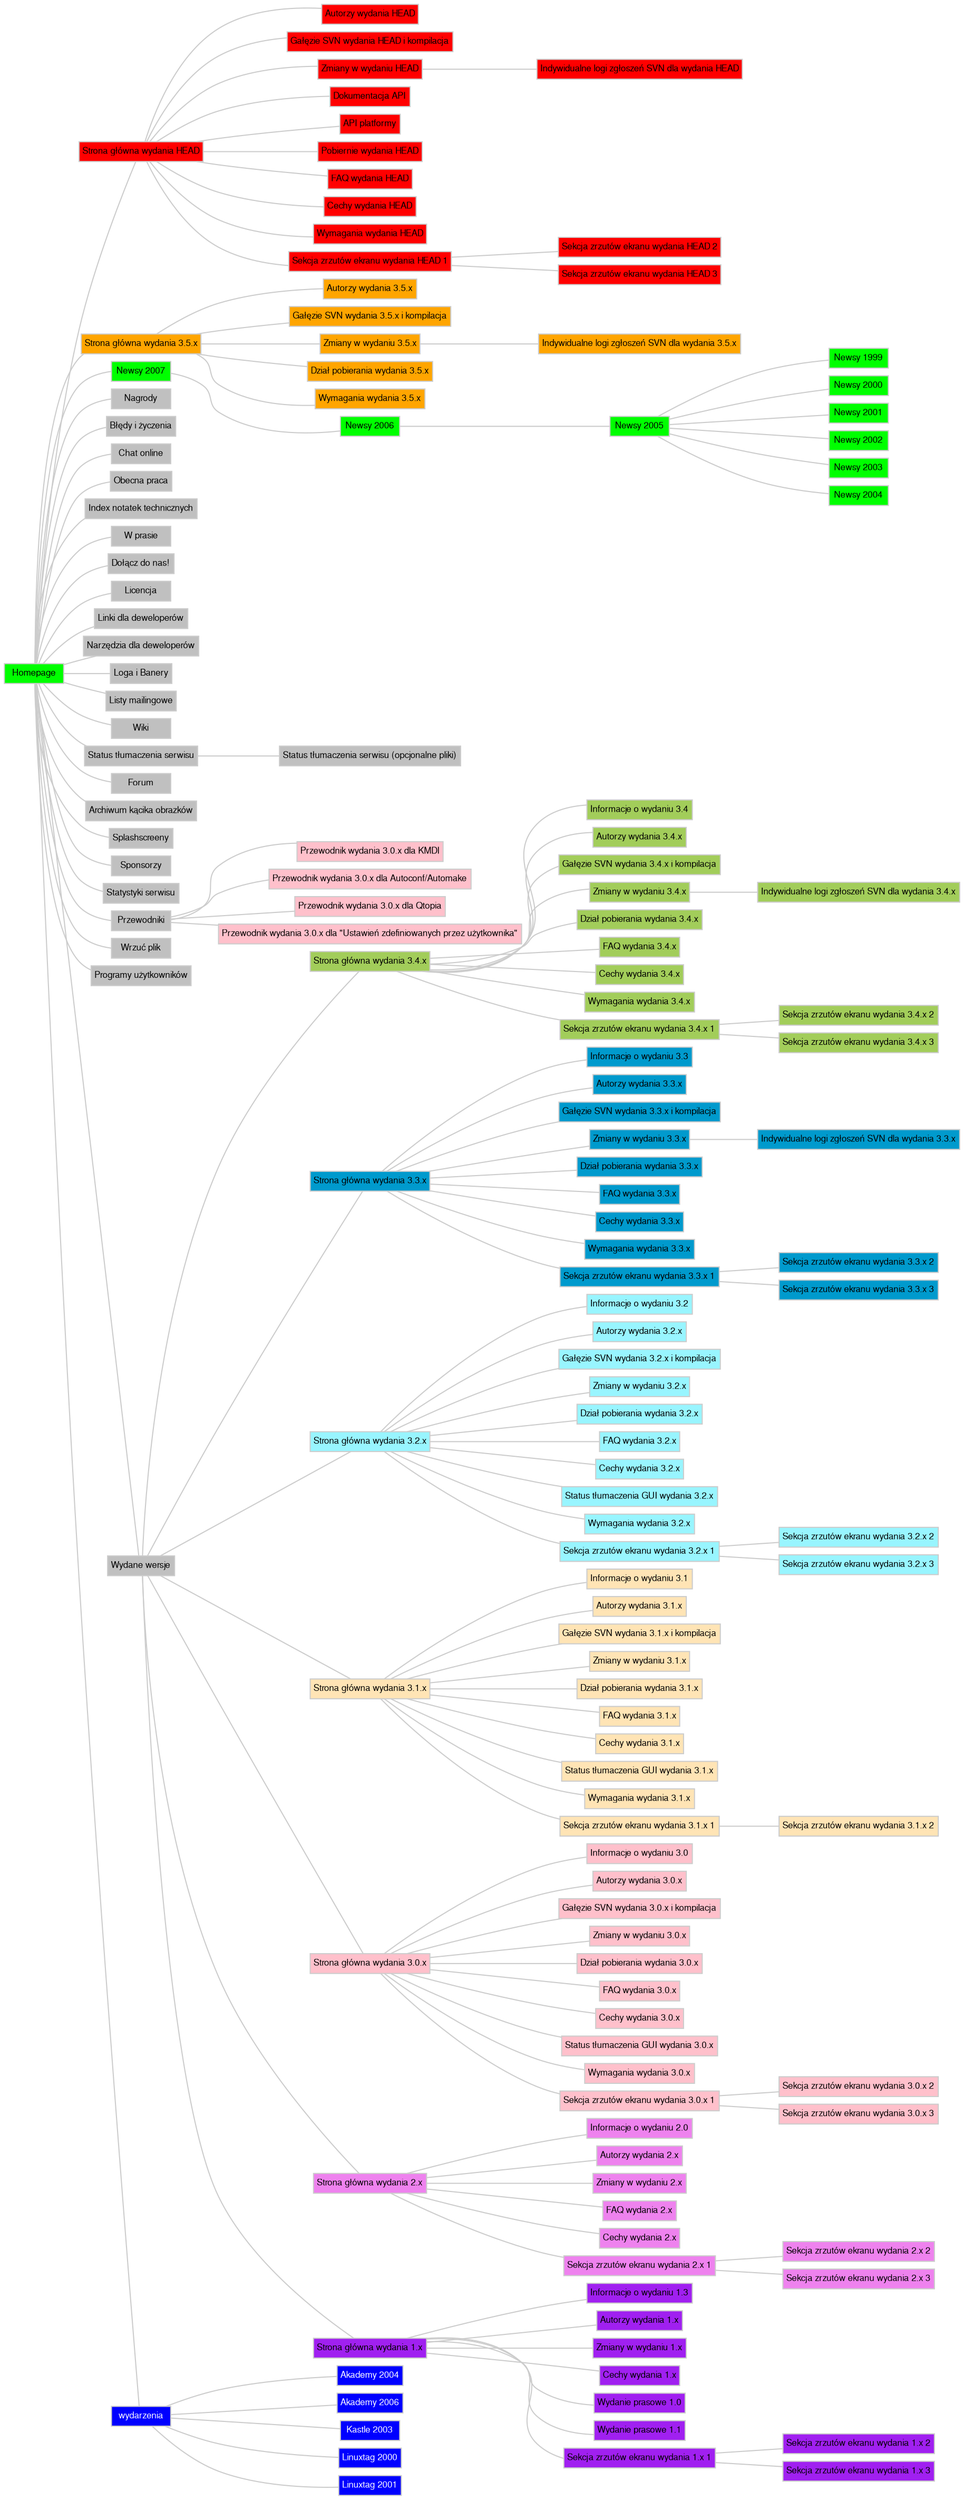 digraph G {
  fontpath="/usr/X11R6/lib/X11/fonts/truetype";
  charset="utf-8";
  rankdir="LR";
  ranksep="0.2";
  nodesep="0.1";
  overlap="false";
  node [shape="box",color="#cccccc",fontname="FreeSans", fontsize="8",fontcolor="#000000" margin="0.04" height="0.25"];
  edge [color="#cccccc",arrowhead="none"];
  21 [label="Autorzy wydania HEAD", URL="../index.html?filename=HEAD/authors.html", fillcolor="red", fontcolor="", style="filled"];
  27 -> 21;
  22 [label="Gałęzie SVN wydania HEAD i kompilacja", URL="../index.html?filename=HEAD/branches_compiling.html", fillcolor="red", fontcolor="", style="filled"];
  27 -> 22;
  159 [label="Indywidualne logi zgłoszeń SVN dla wydania HEAD", URL="../index.html?filename=HEAD/ChangeLog.html", fillcolor="red", fontcolor="", style="filled"];
  29 -> 159;
  29 [label="Zmiany w wydaniu HEAD", URL="../index.html?filename=HEAD/changes.html", fillcolor="red", fontcolor="", style="filled"];
  27 -> 29;
  136 [label="Dokumentacja API", URL="../HEAD/doc/api/", fillcolor="red", fontcolor="", style="filled"];
  27 -> 136;
  139 [label="API platformy", URL="../HEAD/doc/platform/", fillcolor="red", fontcolor="", style="filled"];
  27 -> 139;
  24 [label="Pobiernie wydania HEAD", URL="../index.html?filename=HEAD/download.html", fillcolor="red", fontcolor="", style="filled"];
  27 -> 24;
  31 [label="FAQ wydania HEAD", URL="../index.html?filename=HEAD/faq.html", fillcolor="red", fontcolor="", style="filled"];
  27 -> 31;
  30 [label="Cechy wydania HEAD", URL="../index.html?filename=HEAD/features.html", fillcolor="red", fontcolor="", style="filled"];
  27 -> 30;
  27 [label="Strona główna wydania HEAD", URL="../index.html?filename=HEAD/kdevelop.html", fillcolor="red", fontcolor="", style="filled"];
  1 -> 27;
  23 [label="Wymagania wydania HEAD", URL="../index.html?filename=HEAD/requirements.html", fillcolor="red", fontcolor="", style="filled"];
  27 -> 23;
  32 [label="Sekcja zrzutów ekranu wydania HEAD 1", URL="../index.html?filename=HEAD/screenshots1.html", fillcolor="red", fontcolor="", style="filled"];
  27 -> 32;
  33 [label="Sekcja zrzutów ekranu wydania HEAD 2", URL="../index.html?filename=HEAD/screenshots2.html", fillcolor="red", fontcolor="", style="filled"];
  32 -> 33;
  34 [label="Sekcja zrzutów ekranu wydania HEAD 3", URL="../index.html?filename=HEAD/screenshots3.html", fillcolor="red", fontcolor="", style="filled"];
  32 -> 34;
  211 [label="Autorzy wydania 3.5.x", URL="../index.html?filename=3.5/authors.html", fillcolor="orange", fontcolor="", style="filled"];
  209 -> 211;
  212 [label="Gałęzie SVN wydania 3.5.x i kompilacja", URL="../index.html?filename=3.5/branches_compiling.html", fillcolor="orange", fontcolor="", style="filled"];
  209 -> 212;
  213 [label="Indywidualne logi zgłoszeń SVN dla wydania 3.5.x", URL="../index.html?filename=3.5/ChangeLog.html", fillcolor="orange", fontcolor="", style="filled"];
  214 -> 213;
  214 [label="Zmiany w wydaniu 3.5.x", URL="../index.html?filename=3.5/changes.html", fillcolor="orange", fontcolor="", style="filled"];
  209 -> 214;
  217 [label="Dział pobierania wydania 3.5.x", URL="../index.html?filename=3.5/download.html", fillcolor="orange", fontcolor="", style="filled"];
  209 -> 217;
  209 [label="Strona główna wydania 3.5.x", URL="../index.html?filename=3.5/kdevelop.html", fillcolor="orange", fontcolor="", style="filled"];
  1 -> 209;
  220 [label="Wymagania wydania 3.5.x", URL="../index.html?filename=3.5/requirements.html", fillcolor="orange", fontcolor="", style="filled"];
  209 -> 220;
  1 [label="Homepage", URL="../index.html?filename=main.html", fillcolor="green", fontcolor="", style="filled"];
  38 [label="Newsy 1999", URL="../index.html?filename=main1999.html", fillcolor="green", fontcolor="", style="filled"];
  177 -> 38;
  39 [label="Newsy 2000", URL="../index.html?filename=main2000.html", fillcolor="green", fontcolor="", style="filled"];
  177 -> 39;
  40 [label="Newsy 2001", URL="../index.html?filename=main2001.html", fillcolor="green", fontcolor="", style="filled"];
  177 -> 40;
  41 [label="Newsy 2002", URL="../index.html?filename=main2002.html", fillcolor="green", fontcolor="", style="filled"];
  177 -> 41;
  42 [label="Newsy 2003", URL="../index.html?filename=main2003.html", fillcolor="green", fontcolor="", style="filled"];
  177 -> 42;
  118 [label="Newsy 2004", URL="../index.html?filename=main2004.html", fillcolor="green", fontcolor="", style="filled"];
  177 -> 118;
  177 [label="Newsy 2005", URL="../index.html?filename=main2005.html", fillcolor="green", fontcolor="", style="filled"];
  180 -> 177;
  180 [label="Newsy 2006", URL="../index.html?filename=main2006.html", fillcolor="green", fontcolor="", style="filled"];
  225 -> 180;
  225 [label="Newsy 2007", URL="../index.html?filename=main2007.html", fillcolor="green", fontcolor="", style="filled"];
  1 -> 225;
  15 [label="Nagrody", URL="../index.html?filename=awards.html", fillcolor="gray", fontcolor="", style="filled"];
  1 -> 15;
  5 [label="Błędy i życzenia", URL="../index.html?filename=bugs.html", fillcolor="gray", fontcolor="", style="filled"];
  1 -> 5;
  135 [label="Chat online", URL="../chat/", fillcolor="gray", fontcolor="", style="filled"];
  1 -> 135;
  105 [label="Obecna praca", URL="../index.html?filename=current_work.html", fillcolor="gray", fontcolor="", style="filled"];
  1 -> 105;
  117 [label="Index notatek technicznych", URL="../index.html?filename=doc/technotes/index.html", fillcolor="gray", fontcolor="", style="filled"];
  1 -> 117;
  36 [label="W prasie", URL="../index.html?filename=in_the_press.html", fillcolor="gray", fontcolor="", style="filled"];
  1 -> 36;
  16 [label="Dołącz do nas!", URL="../index.html?filename=join-the-team.html", fillcolor="gray", fontcolor="", style="filled"];
  1 -> 16;
  37 [label="Licencja", URL="../index.html?filename=license.html", fillcolor="gray", fontcolor="", style="filled"];
  1 -> 37;
  7 [label="Linki dla deweloperów", URL="../index.html?filename=links_development.html", fillcolor="gray", fontcolor="", style="filled"];
  1 -> 7;
  11 [label="Narzędzia dla deweloperów", URL="../index.html?filename=links_tools.html", fillcolor="gray", fontcolor="", style="filled"];
  1 -> 11;
  13 [label="Loga i Banery", URL="../index.html?filename=logos_banners.html", fillcolor="gray", fontcolor="", style="filled"];
  1 -> 13;
  17 [label="Listy mailingowe", URL="../index.html?filename=mailinglist.html", fillcolor="gray", fontcolor="", style="filled"];
  1 -> 17;
  134 [label="Wiki", URL="../mediawiki/", fillcolor="gray", fontcolor="", style="filled"];
  1 -> 134;
  112 [label="Status tłumaczenia serwisu (opcjonalne pliki)", URL="../index.html?filename=optional_files_translation_status.html", fillcolor="gray", fontcolor="", style="filled"];
  111 -> 112;
  137 [label="Forum", URL="../phorum5/", fillcolor="gray", fontcolor="", style="filled"];
  1 -> 137;
  43 [label="Archiwum kącika obrazków", URL="../index.html?filename=pic_corner.html", fillcolor="gray", fontcolor="", style="filled"];
  1 -> 43;
  44 [label="Splashscreeny", URL="../index.html?filename=splashscreens.html", fillcolor="gray", fontcolor="", style="filled"];
  1 -> 44;
  8 [label="Sponsorzy", URL="../index.html?filename=sponsors.html", fillcolor="gray", fontcolor="", style="filled"];
  1 -> 8;
  45 [label="Statystyki serwisu", URL="../index.html?filename=stats.html", fillcolor="gray", fontcolor="", style="filled"];
  1 -> 45;
  103 [label="Przewodniki", URL="../index.html?filename=tutorials.html", fillcolor="gray", fontcolor="", style="filled"];
  1 -> 103;
  18 [label="Wrzuć plik", URL="../index.html?filename=upload.html", fillcolor="gray", fontcolor="", style="filled"];
  1 -> 18;
  9 [label="Programy użytkowników", URL="../index.html?filename=users.html", fillcolor="gray", fontcolor="", style="filled"];
  1 -> 9;
  12 [label="Wydane wersje", URL="../index.html?filename=versions.html", fillcolor="gray", fontcolor="", style="filled"];
  1 -> 12;
  111 [label="Status tłumaczenia serwisu", URL="../index.html?filename=website_translation_status.html", fillcolor="gray", fontcolor="", style="filled"];
  1 -> 111;
  162 [label="Informacje o wydaniu 3.4", URL="../index.html?filename=3.4/announce-kdevelop-3.4.html", fillcolor="darkolivegreen3", fontcolor="", style="filled"];
  161 -> 162;
  163 [label="Autorzy wydania 3.4.x", URL="../index.html?filename=3.4/authors.html", fillcolor="darkolivegreen3", fontcolor="", style="filled"];
  161 -> 163;
  164 [label="Gałęzie SVN wydania 3.4.x i kompilacja", URL="../index.html?filename=3.4/branches_compiling.html", fillcolor="darkolivegreen3", fontcolor="", style="filled"];
  161 -> 164;
  165 [label="Indywidualne logi zgłoszeń SVN dla wydania 3.4.x", URL="../index.html?filename=3.4/ChangeLog.html", fillcolor="darkolivegreen3", fontcolor="", style="filled"];
  166 -> 165;
  166 [label="Zmiany w wydaniu 3.4.x", URL="../index.html?filename=3.4/changes.html", fillcolor="darkolivegreen3", fontcolor="", style="filled"];
  161 -> 166;
  168 [label="Dział pobierania wydania 3.4.x", URL="../index.html?filename=3.4/download.html", fillcolor="darkolivegreen3", fontcolor="", style="filled"];
  161 -> 168;
  169 [label="FAQ wydania 3.4.x", URL="../index.html?filename=3.4/faq.html", fillcolor="darkolivegreen3", fontcolor="", style="filled"];
  161 -> 169;
  170 [label="Cechy wydania 3.4.x", URL="../index.html?filename=3.4/features.html", fillcolor="darkolivegreen3", fontcolor="", style="filled"];
  161 -> 170;
  161 [label="Strona główna wydania 3.4.x", URL="../index.html?filename=3.4/kdevelop.html", fillcolor="darkolivegreen3", fontcolor="", style="filled"];
  12 -> 161;
  172 [label="Wymagania wydania 3.4.x", URL="../index.html?filename=3.4/requirements.html", fillcolor="darkolivegreen3", fontcolor="", style="filled"];
  161 -> 172;
  173 [label="Sekcja zrzutów ekranu wydania 3.4.x 1", URL="../index.html?filename=3.4/screenshots1.html", fillcolor="darkolivegreen3", fontcolor="", style="filled"];
  161 -> 173;
  174 [label="Sekcja zrzutów ekranu wydania 3.4.x 2", URL="../index.html?filename=3.4/screenshots2.html", fillcolor="darkolivegreen3", fontcolor="", style="filled"];
  173 -> 174;
  175 [label="Sekcja zrzutów ekranu wydania 3.4.x 3", URL="../index.html?filename=3.4/screenshots3.html", fillcolor="darkolivegreen3", fontcolor="", style="filled"];
  173 -> 175;
  144 [label="Informacje o wydaniu 3.3", URL="../index.html?filename=3.3/announce-kdevelop-3.3.html", fillcolor="deepskyblue3", fontcolor="", style="filled"];
  143 -> 144;
  145 [label="Autorzy wydania 3.3.x", URL="../index.html?filename=3.3/authors.html", fillcolor="deepskyblue3", fontcolor="", style="filled"];
  143 -> 145;
  146 [label="Gałęzie SVN wydania 3.3.x i kompilacja", URL="../index.html?filename=3.3/branches_compiling.html", fillcolor="deepskyblue3", fontcolor="", style="filled"];
  143 -> 146;
  158 [label="Indywidualne logi zgłoszeń SVN dla wydania 3.3.x", URL="../index.html?filename=3.3/ChangeLog.html", fillcolor="deepskyblue3", fontcolor="", style="filled"];
  147 -> 158;
  147 [label="Zmiany w wydaniu 3.3.x", URL="../index.html?filename=3.3/changes.html", fillcolor="deepskyblue3", fontcolor="", style="filled"];
  143 -> 147;
  149 [label="Dział pobierania wydania 3.3.x", URL="../index.html?filename=3.3/download.html", fillcolor="deepskyblue3", fontcolor="", style="filled"];
  143 -> 149;
  150 [label="FAQ wydania 3.3.x", URL="../index.html?filename=3.3/faq.html", fillcolor="deepskyblue3", fontcolor="", style="filled"];
  143 -> 150;
  151 [label="Cechy wydania 3.3.x", URL="../index.html?filename=3.3/features.html", fillcolor="deepskyblue3", fontcolor="", style="filled"];
  143 -> 151;
  143 [label="Strona główna wydania 3.3.x", URL="../index.html?filename=3.3/kdevelop.html", fillcolor="deepskyblue3", fontcolor="", style="filled"];
  12 -> 143;
  153 [label="Wymagania wydania 3.3.x", URL="../index.html?filename=3.3/requirements.html", fillcolor="deepskyblue3", fontcolor="", style="filled"];
  143 -> 153;
  154 [label="Sekcja zrzutów ekranu wydania 3.3.x 1", URL="../index.html?filename=3.3/screenshots1.html", fillcolor="deepskyblue3", fontcolor="", style="filled"];
  143 -> 154;
  155 [label="Sekcja zrzutów ekranu wydania 3.3.x 2", URL="../index.html?filename=3.3/screenshots2.html", fillcolor="deepskyblue3", fontcolor="", style="filled"];
  154 -> 155;
  156 [label="Sekcja zrzutów ekranu wydania 3.3.x 3", URL="../index.html?filename=3.3/screenshots3.html", fillcolor="deepskyblue3", fontcolor="", style="filled"];
  154 -> 156;
  120 [label="Informacje o wydaniu 3.2", URL="../index.html?filename=3.2/announce-kdevelop-3.2.html", fillcolor="cadetblue1", fontcolor="", style="filled"];
  119 -> 120;
  121 [label="Autorzy wydania 3.2.x", URL="../index.html?filename=3.2/authors.html", fillcolor="cadetblue1", fontcolor="", style="filled"];
  119 -> 121;
  122 [label="Gałęzie SVN wydania 3.2.x i kompilacja", URL="../index.html?filename=3.2/branches_compiling.html", fillcolor="cadetblue1", fontcolor="", style="filled"];
  119 -> 122;
  123 [label="Zmiany w wydaniu 3.2.x", URL="../index.html?filename=3.2/changes.html", fillcolor="cadetblue1", fontcolor="", style="filled"];
  119 -> 123;
  125 [label="Dział pobierania wydania 3.2.x", URL="../index.html?filename=3.2/download.html", fillcolor="cadetblue1", fontcolor="", style="filled"];
  119 -> 125;
  126 [label="FAQ wydania 3.2.x", URL="../index.html?filename=3.2/faq.html", fillcolor="cadetblue1", fontcolor="", style="filled"];
  119 -> 126;
  127 [label="Cechy wydania 3.2.x", URL="../index.html?filename=3.2/features.html", fillcolor="cadetblue1", fontcolor="", style="filled"];
  119 -> 127;
  119 [label="Strona główna wydania 3.2.x", URL="../index.html?filename=3.2/kdevelop.html", fillcolor="cadetblue1", fontcolor="", style="filled"];
  12 -> 119;
  128 [label="Status tłumaczenia GUI wydania 3.2.x", URL="../index.html?filename=3.2/kdevelop_po_status.html", fillcolor="cadetblue1", fontcolor="", style="filled"];
  119 -> 128;
  133 [label="Wymagania wydania 3.2.x", URL="../index.html?filename=3.2/requirements.html", fillcolor="cadetblue1", fontcolor="", style="filled"];
  119 -> 133;
  129 [label="Sekcja zrzutów ekranu wydania 3.2.x 1", URL="../index.html?filename=3.2/screenshots1.html", fillcolor="cadetblue1", fontcolor="", style="filled"];
  119 -> 129;
  130 [label="Sekcja zrzutów ekranu wydania 3.2.x 2", URL="../index.html?filename=3.2/screenshots2.html", fillcolor="cadetblue1", fontcolor="", style="filled"];
  129 -> 130;
  131 [label="Sekcja zrzutów ekranu wydania 3.2.x 3", URL="../index.html?filename=3.2/screenshots3.html", fillcolor="cadetblue1", fontcolor="", style="filled"];
  129 -> 131;
  88 [label="Informacje o wydaniu 3.1", URL="../index.html?filename=3.1/announce-kdevelop-3.1.html", fillcolor="moccasin", fontcolor="", style="filled"];
  4 -> 88;
  77 [label="Autorzy wydania 3.1.x", URL="../index.html?filename=3.1/authors.html", fillcolor="moccasin", fontcolor="", style="filled"];
  4 -> 77;
  78 [label="Gałęzie SVN wydania 3.1.x i kompilacja", URL="../index.html?filename=3.1/branches_compiling.html", fillcolor="moccasin", fontcolor="", style="filled"];
  4 -> 78;
  89 [label="Zmiany w wydaniu 3.1.x", URL="../index.html?filename=3.1/changes.html", fillcolor="moccasin", fontcolor="", style="filled"];
  4 -> 89;
  80 [label="Dział pobierania wydania 3.1.x", URL="../index.html?filename=3.1/download.html", fillcolor="moccasin", fontcolor="", style="filled"];
  4 -> 80;
  90 [label="FAQ wydania 3.1.x", URL="../index.html?filename=3.1/faq.html", fillcolor="moccasin", fontcolor="", style="filled"];
  4 -> 90;
  91 [label="Cechy wydania 3.1.x", URL="../index.html?filename=3.1/features.html", fillcolor="moccasin", fontcolor="", style="filled"];
  4 -> 91;
  4 [label="Strona główna wydania 3.1.x", URL="../index.html?filename=3.1/kdevelop.html", fillcolor="moccasin", fontcolor="", style="filled"];
  12 -> 4;
  81 [label="Status tłumaczenia GUI wydania 3.1.x", URL="../index.html?filename=3.1/kdevelop_po_status.html", fillcolor="moccasin", fontcolor="", style="filled"];
  4 -> 81;
  82 [label="Wymagania wydania 3.1.x", URL="../index.html?filename=3.1/requirements.html", fillcolor="moccasin", fontcolor="", style="filled"];
  4 -> 82;
  92 [label="Sekcja zrzutów ekranu wydania 3.1.x 1", URL="../index.html?filename=3.1/screenshots1.html", fillcolor="moccasin", fontcolor="", style="filled"];
  4 -> 92;
  93 [label="Sekcja zrzutów ekranu wydania 3.1.x 2", URL="../index.html?filename=3.1/screenshots2.html", fillcolor="moccasin", fontcolor="", style="filled"];
  92 -> 93;
  62 [label="Informacje o wydaniu 3.0", URL="../index.html?filename=3.0/announce-kdevelop-3.0.html", fillcolor="pink", fontcolor="", style="filled"];
  3 -> 62;
  69 [label="Autorzy wydania 3.0.x", URL="../index.html?filename=3.0/authors.html", fillcolor="pink", fontcolor="", style="filled"];
  3 -> 69;
  73 [label="Gałęzie SVN wydania 3.0.x i kompilacja", URL="../index.html?filename=3.0/branches_compiling.html", fillcolor="pink", fontcolor="", style="filled"];
  3 -> 73;
  63 [label="Zmiany w wydaniu 3.0.x", URL="../index.html?filename=3.0/changes.html", fillcolor="pink", fontcolor="", style="filled"];
  3 -> 63;
  140 [label="Przewodnik wydania 3.0.x dla KMDI", URL="../3.0/doc/kmditutorial/index.html", fillcolor="pink", fontcolor="", style="filled"];
  103 -> 140;
  76 [label="Przewodnik wydania 3.0.x dla Autoconf/Automake", URL="../index.html?filename=3.0/doc/tutorial_autoconf.html", fillcolor="pink", fontcolor="", style="filled"];
  103 -> 76;
  141 [label="Przewodnik wydania 3.0.x dla Qtopia", URL="../3.0/doc/tutorial_qtopia/index.html", fillcolor="pink", fontcolor="", style="filled"];
  103 -> 141;
  142 [label="Przewodnik wydania 3.0.x dla \"Ustawień zdefiniowanych przez użytkownika\"", URL="../3.0/doc/tutorial_settings/index.html", fillcolor="pink", fontcolor="", style="filled"];
  103 -> 142;
  74 [label="Dział pobierania wydania 3.0.x", URL="../index.html?filename=3.0/download.html", fillcolor="pink", fontcolor="", style="filled"];
  3 -> 74;
  64 [label="FAQ wydania 3.0.x", URL="../index.html?filename=3.0/faq.html", fillcolor="pink", fontcolor="", style="filled"];
  3 -> 64;
  71 [label="Cechy wydania 3.0.x", URL="../index.html?filename=3.0/features.html", fillcolor="pink", fontcolor="", style="filled"];
  3 -> 71;
  3 [label="Strona główna wydania 3.0.x", URL="../index.html?filename=3.0/kdevelop.html", fillcolor="pink", fontcolor="", style="filled"];
  12 -> 3;
  160 [label="Status tłumaczenia GUI wydania 3.0.x", URL="../index.html?filename=3.0/kdevelop_po_status.html", fillcolor="pink", fontcolor="", style="filled"];
  3 -> 160;
  72 [label="Wymagania wydania 3.0.x", URL="../index.html?filename=3.0/requirements.html", fillcolor="pink", fontcolor="", style="filled"];
  3 -> 72;
  66 [label="Sekcja zrzutów ekranu wydania 3.0.x 1", URL="../index.html?filename=3.0/screenshots1.html", fillcolor="pink", fontcolor="", style="filled"];
  3 -> 66;
  67 [label="Sekcja zrzutów ekranu wydania 3.0.x 2", URL="../index.html?filename=3.0/screenshots2.html", fillcolor="pink", fontcolor="", style="filled"];
  66 -> 67;
  68 [label="Sekcja zrzutów ekranu wydania 3.0.x 3", URL="../index.html?filename=3.0/screenshots3.html", fillcolor="pink", fontcolor="", style="filled"];
  66 -> 68;
  54 [label="Informacje o wydaniu 2.0", URL="../index.html?filename=2.1/announce-kdevelop-2.0.html", fillcolor="violet", fontcolor="", style="filled"];
  20 -> 54;
  55 [label="Autorzy wydania 2.x", URL="../index.html?filename=2.1/authors.html", fillcolor="violet", fontcolor="", style="filled"];
  20 -> 55;
  56 [label="Zmiany w wydaniu 2.x", URL="../index.html?filename=2.1/changes.html", fillcolor="violet", fontcolor="", style="filled"];
  20 -> 56;
  57 [label="FAQ wydania 2.x", URL="../index.html?filename=2.1/faq.html", fillcolor="violet", fontcolor="", style="filled"];
  20 -> 57;
  58 [label="Cechy wydania 2.x", URL="../index.html?filename=2.1/features.html", fillcolor="violet", fontcolor="", style="filled"];
  20 -> 58;
  20 [label="Strona główna wydania 2.x", URL="../index.html?filename=2.1/kdevelop.html", fillcolor="violet", fontcolor="", style="filled"];
  12 -> 20;
  59 [label="Sekcja zrzutów ekranu wydania 2.x 1", URL="../index.html?filename=2.1/screenshots1.html", fillcolor="violet", fontcolor="", style="filled"];
  20 -> 59;
  60 [label="Sekcja zrzutów ekranu wydania 2.x 2", URL="../index.html?filename=2.1/screenshots2.html", fillcolor="violet", fontcolor="", style="filled"];
  59 -> 60;
  61 [label="Sekcja zrzutów ekranu wydania 2.x 3", URL="../index.html?filename=2.1/screenshots3.html", fillcolor="violet", fontcolor="", style="filled"];
  59 -> 61;
  46 [label="Informacje o wydaniu 1.3", URL="../index.html?filename=1.3/announce-kdevelop-1.3.html", fillcolor="purple", fontcolor="", style="filled"];
  19 -> 46;
  47 [label="Autorzy wydania 1.x", URL="../index.html?filename=1.3/authors.html", fillcolor="purple", fontcolor="", style="filled"];
  19 -> 47;
  48 [label="Zmiany w wydaniu 1.x", URL="../index.html?filename=1.3/changes.html", fillcolor="purple", fontcolor="", style="filled"];
  19 -> 48;
  49 [label="Cechy wydania 1.x", URL="../index.html?filename=1.3/features.html", fillcolor="purple", fontcolor="", style="filled"];
  19 -> 49;
  19 [label="Strona główna wydania 1.x", URL="../index.html?filename=1.3/kdevelop.html", fillcolor="purple", fontcolor="", style="filled"];
  12 -> 19;
  2 [label="Wydanie prasowe 1.0", URL="../index.html?filename=1.3/pressrelease1.0.html", fillcolor="purple", fontcolor="", style="filled"];
  19 -> 2;
  50 [label="Wydanie prasowe 1.1", URL="../index.html?filename=1.3/pressrelease1.1.html", fillcolor="purple", fontcolor="", style="filled"];
  19 -> 50;
  51 [label="Sekcja zrzutów ekranu wydania 1.x 1", URL="../index.html?filename=1.3/screenshots1.html", fillcolor="purple", fontcolor="", style="filled"];
  19 -> 51;
  52 [label="Sekcja zrzutów ekranu wydania 1.x 2", URL="../index.html?filename=1.3/screenshots2.html", fillcolor="purple", fontcolor="", style="filled"];
  51 -> 52;
  53 [label="Sekcja zrzutów ekranu wydania 1.x 3", URL="../index.html?filename=1.3/screenshots3.html", fillcolor="purple", fontcolor="", style="filled"];
  51 -> 53;
  84 [label="wydarzenia", URL="../index.html?filename=events.html", fillcolor="blue", fontcolor="white", style="filled"];
  1 -> 84;
  114 [label="Akademy 2004", URL="../index.html?filename=events/akademy2004.html", fillcolor="blue", fontcolor="white", style="filled"];
  84 -> 114;
  178 [label="Akademy 2006", URL="../index.html?filename=events/akademy2006.html", fillcolor="blue", fontcolor="white", style="filled"];
  84 -> 178;
  87 [label="Kastle 2003", URL="../index.html?filename=events/kastle2003.html", fillcolor="blue", fontcolor="white", style="filled"];
  84 -> 87;
  85 [label="Linuxtag 2000", URL="../index.html?filename=events/linuxtag2000.html", fillcolor="blue", fontcolor="white", style="filled"];
  84 -> 85;
  86 [label="Linuxtag 2001", URL="../index.html?filename=events/linuxtag2001.html", fillcolor="blue", fontcolor="white", style="filled"];
  84 -> 86;
}